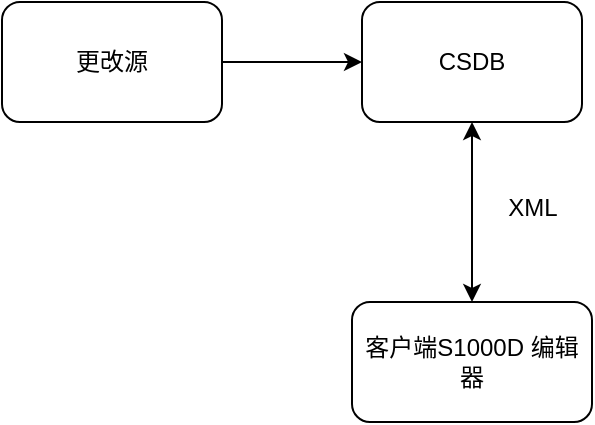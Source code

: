 <mxfile version="24.4.10" type="github">
  <diagram name="第 1 页" id="9EhVP8dWEAq6zw8ZGbTu">
    <mxGraphModel dx="1877" dy="557" grid="1" gridSize="10" guides="1" tooltips="1" connect="1" arrows="1" fold="1" page="1" pageScale="1" pageWidth="827" pageHeight="1169" math="0" shadow="0">
      <root>
        <mxCell id="0" />
        <mxCell id="1" parent="0" />
        <mxCell id="O57Rjo-vSnDpNgtuCUzZ-1" value="CSDB" style="rounded=1;whiteSpace=wrap;html=1;" vertex="1" parent="1">
          <mxGeometry x="170" y="170" width="110" height="60" as="geometry" />
        </mxCell>
        <mxCell id="O57Rjo-vSnDpNgtuCUzZ-2" value="客户端S1000D&amp;nbsp;编辑器" style="rounded=1;whiteSpace=wrap;html=1;" vertex="1" parent="1">
          <mxGeometry x="165" y="320" width="120" height="60" as="geometry" />
        </mxCell>
        <mxCell id="O57Rjo-vSnDpNgtuCUzZ-3" value="" style="endArrow=classic;startArrow=classic;html=1;rounded=0;entryX=0.5;entryY=1;entryDx=0;entryDy=0;exitX=0.5;exitY=0;exitDx=0;exitDy=0;" edge="1" parent="1" source="O57Rjo-vSnDpNgtuCUzZ-2" target="O57Rjo-vSnDpNgtuCUzZ-1">
          <mxGeometry width="50" height="50" relative="1" as="geometry">
            <mxPoint x="390" y="260" as="sourcePoint" />
            <mxPoint x="440" y="210" as="targetPoint" />
          </mxGeometry>
        </mxCell>
        <mxCell id="O57Rjo-vSnDpNgtuCUzZ-4" value="XML" style="text;html=1;align=center;verticalAlign=middle;resizable=0;points=[];autosize=1;strokeColor=none;fillColor=none;" vertex="1" parent="1">
          <mxGeometry x="230" y="258" width="50" height="30" as="geometry" />
        </mxCell>
        <mxCell id="O57Rjo-vSnDpNgtuCUzZ-6" style="edgeStyle=orthogonalEdgeStyle;rounded=0;orthogonalLoop=1;jettySize=auto;html=1;entryX=0;entryY=0.5;entryDx=0;entryDy=0;" edge="1" parent="1" source="O57Rjo-vSnDpNgtuCUzZ-5" target="O57Rjo-vSnDpNgtuCUzZ-1">
          <mxGeometry relative="1" as="geometry" />
        </mxCell>
        <mxCell id="O57Rjo-vSnDpNgtuCUzZ-5" value="更改源" style="rounded=1;whiteSpace=wrap;html=1;" vertex="1" parent="1">
          <mxGeometry x="-10" y="170" width="110" height="60" as="geometry" />
        </mxCell>
      </root>
    </mxGraphModel>
  </diagram>
</mxfile>

